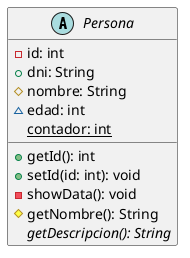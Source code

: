 @startuml
abstract class Persona {
  - id: int
  + dni: String
  # nombre: String
  ~ edad: int
  {static} contador: int

  + getId(): int
  + setId(id: int): void
  - showData(): void
  # getNombre(): String
  {abstract} getDescripcion(): String
}
@enduml

